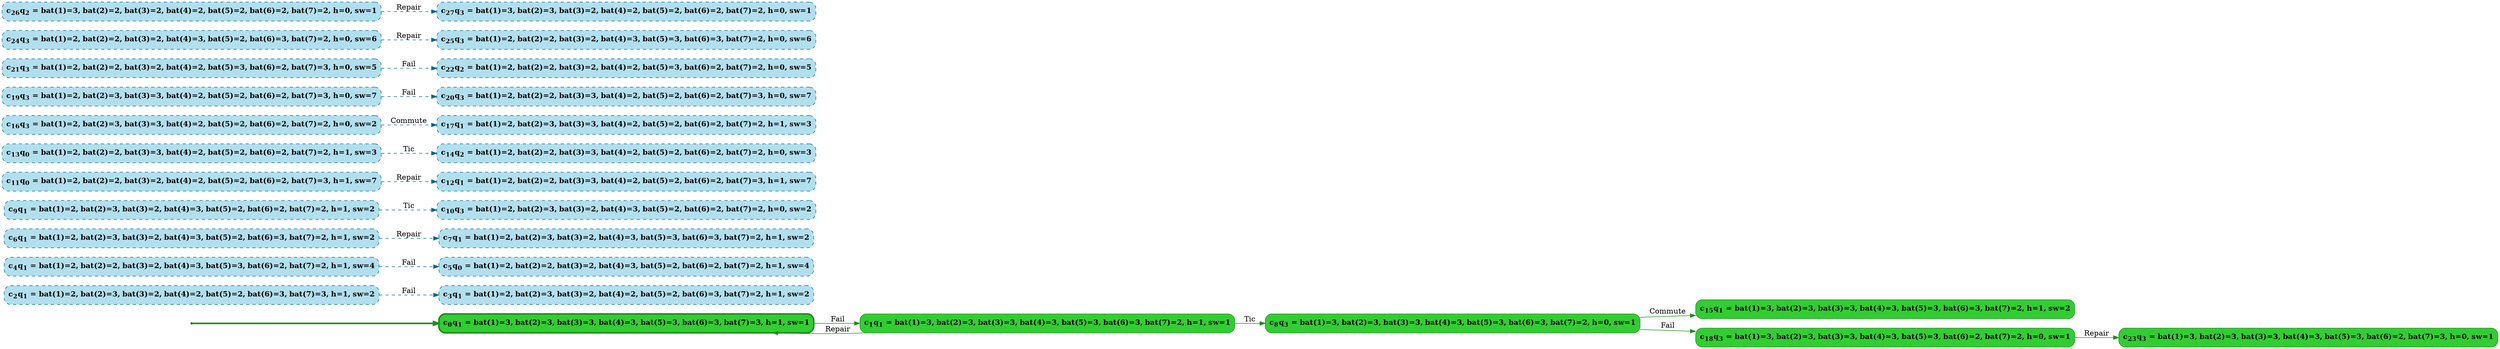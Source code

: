 digraph g {

	rankdir="LR"

	__invisible__[shape="point", color="forestgreen"]
	c0q1[label=<<b>c<sub>0</sub>q<sub>1</sub> = bat(1)=3, bat(2)=3, bat(3)=3, bat(4)=3, bat(5)=3, bat(6)=3, bat(7)=3, h=1, sw=1</b>>, shape="box", style="rounded, filled", fillcolor="limegreen", color="forestgreen", penwidth=3] // Initial
	c1q1[label=<<b>c<sub>1</sub>q<sub>1</sub> = bat(1)=3, bat(2)=3, bat(3)=3, bat(4)=3, bat(5)=3, bat(6)=3, bat(7)=2, h=1, sw=1</b>>, shape="box", style="rounded, filled", fillcolor="limegreen", color="forestgreen"]
	c8q3[label=<<b>c<sub>8</sub>q<sub>3</sub> = bat(1)=3, bat(2)=3, bat(3)=3, bat(4)=3, bat(5)=3, bat(6)=3, bat(7)=2, h=0, sw=1</b>>, shape="box", style="rounded, filled", fillcolor="limegreen", color="forestgreen"]
	c15q1[label=<<b>c<sub>15</sub>q<sub>1</sub> = bat(1)=3, bat(2)=3, bat(3)=3, bat(4)=3, bat(5)=3, bat(6)=3, bat(7)=2, h=1, sw=2</b>>, shape="box", style="rounded, filled", fillcolor="limegreen", color="forestgreen"]
	c18q3[label=<<b>c<sub>18</sub>q<sub>3</sub> = bat(1)=3, bat(2)=3, bat(3)=3, bat(4)=3, bat(5)=3, bat(6)=2, bat(7)=2, h=0, sw=1</b>>, shape="box", style="rounded, filled", fillcolor="limegreen", color="forestgreen"]
	c23q3[label=<<b>c<sub>23</sub>q<sub>3</sub> = bat(1)=3, bat(2)=3, bat(3)=3, bat(4)=3, bat(5)=3, bat(6)=2, bat(7)=3, h=0, sw=1</b>>, shape="box", style="rounded, filled", fillcolor="limegreen", color="forestgreen"]
	c2q1[label=<<b>c<sub>2</sub>q<sub>1</sub> = bat(1)=2, bat(2)=3, bat(3)=2, bat(4)=2, bat(5)=2, bat(6)=3, bat(7)=3, h=1, sw=2</b>>, shape="box", style="rounded, filled, dashed", fillcolor="lightblue2", color="deepskyblue4"]
	c3q1[label=<<b>c<sub>3</sub>q<sub>1</sub> = bat(1)=2, bat(2)=3, bat(3)=2, bat(4)=2, bat(5)=2, bat(6)=3, bat(7)=2, h=1, sw=2</b>>, shape="box", style="rounded, filled, dashed", fillcolor="lightblue2", color="deepskyblue4"]
	c4q1[label=<<b>c<sub>4</sub>q<sub>1</sub> = bat(1)=2, bat(2)=2, bat(3)=2, bat(4)=3, bat(5)=3, bat(6)=2, bat(7)=2, h=1, sw=4</b>>, shape="box", style="rounded, filled, dashed", fillcolor="lightblue2", color="deepskyblue4"]
	c5q0[label=<<b>c<sub>5</sub>q<sub>0</sub> = bat(1)=2, bat(2)=2, bat(3)=2, bat(4)=3, bat(5)=2, bat(6)=2, bat(7)=2, h=1, sw=4</b>>, shape="box", style="rounded, filled, dashed", fillcolor="lightblue2", color="deepskyblue4"]
	c6q1[label=<<b>c<sub>6</sub>q<sub>1</sub> = bat(1)=2, bat(2)=3, bat(3)=2, bat(4)=3, bat(5)=2, bat(6)=3, bat(7)=2, h=1, sw=2</b>>, shape="box", style="rounded, filled, dashed", fillcolor="lightblue2", color="deepskyblue4"]
	c7q1[label=<<b>c<sub>7</sub>q<sub>1</sub> = bat(1)=2, bat(2)=3, bat(3)=2, bat(4)=3, bat(5)=3, bat(6)=3, bat(7)=2, h=1, sw=2</b>>, shape="box", style="rounded, filled, dashed", fillcolor="lightblue2", color="deepskyblue4"]
	c9q1[label=<<b>c<sub>9</sub>q<sub>1</sub> = bat(1)=2, bat(2)=3, bat(3)=2, bat(4)=3, bat(5)=2, bat(6)=2, bat(7)=2, h=1, sw=2</b>>, shape="box", style="rounded, filled, dashed", fillcolor="lightblue2", color="deepskyblue4"]
	c10q3[label=<<b>c<sub>10</sub>q<sub>3</sub> = bat(1)=2, bat(2)=3, bat(3)=2, bat(4)=3, bat(5)=2, bat(6)=2, bat(7)=2, h=0, sw=2</b>>, shape="box", style="rounded, filled, dashed", fillcolor="lightblue2", color="deepskyblue4"]
	c11q0[label=<<b>c<sub>11</sub>q<sub>0</sub> = bat(1)=2, bat(2)=2, bat(3)=2, bat(4)=2, bat(5)=2, bat(6)=2, bat(7)=3, h=1, sw=7</b>>, shape="box", style="rounded, filled, dashed", fillcolor="lightblue2", color="deepskyblue4"]
	c12q1[label=<<b>c<sub>12</sub>q<sub>1</sub> = bat(1)=2, bat(2)=2, bat(3)=3, bat(4)=2, bat(5)=2, bat(6)=2, bat(7)=3, h=1, sw=7</b>>, shape="box", style="rounded, filled, dashed", fillcolor="lightblue2", color="deepskyblue4"]
	c13q0[label=<<b>c<sub>13</sub>q<sub>0</sub> = bat(1)=2, bat(2)=2, bat(3)=3, bat(4)=2, bat(5)=2, bat(6)=2, bat(7)=2, h=1, sw=3</b>>, shape="box", style="rounded, filled, dashed", fillcolor="lightblue2", color="deepskyblue4"]
	c14q2[label=<<b>c<sub>14</sub>q<sub>2</sub> = bat(1)=2, bat(2)=2, bat(3)=3, bat(4)=2, bat(5)=2, bat(6)=2, bat(7)=2, h=0, sw=3</b>>, shape="box", style="rounded, filled, dashed", fillcolor="lightblue2", color="deepskyblue4"]
	c16q3[label=<<b>c<sub>16</sub>q<sub>3</sub> = bat(1)=2, bat(2)=3, bat(3)=3, bat(4)=2, bat(5)=2, bat(6)=2, bat(7)=2, h=0, sw=2</b>>, shape="box", style="rounded, filled, dashed", fillcolor="lightblue2", color="deepskyblue4"]
	c17q1[label=<<b>c<sub>17</sub>q<sub>1</sub> = bat(1)=2, bat(2)=3, bat(3)=3, bat(4)=2, bat(5)=2, bat(6)=2, bat(7)=2, h=1, sw=3</b>>, shape="box", style="rounded, filled, dashed", fillcolor="lightblue2", color="deepskyblue4"]
	c19q3[label=<<b>c<sub>19</sub>q<sub>3</sub> = bat(1)=2, bat(2)=3, bat(3)=3, bat(4)=2, bat(5)=2, bat(6)=2, bat(7)=3, h=0, sw=7</b>>, shape="box", style="rounded, filled, dashed", fillcolor="lightblue2", color="deepskyblue4"]
	c20q3[label=<<b>c<sub>20</sub>q<sub>3</sub> = bat(1)=2, bat(2)=2, bat(3)=3, bat(4)=2, bat(5)=2, bat(6)=2, bat(7)=3, h=0, sw=7</b>>, shape="box", style="rounded, filled, dashed", fillcolor="lightblue2", color="deepskyblue4"]
	c21q3[label=<<b>c<sub>21</sub>q<sub>3</sub> = bat(1)=2, bat(2)=2, bat(3)=2, bat(4)=2, bat(5)=3, bat(6)=2, bat(7)=3, h=0, sw=5</b>>, shape="box", style="rounded, filled, dashed", fillcolor="lightblue2", color="deepskyblue4"]
	c22q2[label=<<b>c<sub>22</sub>q<sub>2</sub> = bat(1)=2, bat(2)=2, bat(3)=2, bat(4)=2, bat(5)=3, bat(6)=2, bat(7)=2, h=0, sw=5</b>>, shape="box", style="rounded, filled, dashed", fillcolor="lightblue2", color="deepskyblue4"]
	c24q3[label=<<b>c<sub>24</sub>q<sub>3</sub> = bat(1)=2, bat(2)=2, bat(3)=2, bat(4)=3, bat(5)=2, bat(6)=3, bat(7)=2, h=0, sw=6</b>>, shape="box", style="rounded, filled, dashed", fillcolor="lightblue2", color="deepskyblue4"]
	c25q3[label=<<b>c<sub>25</sub>q<sub>3</sub> = bat(1)=2, bat(2)=2, bat(3)=2, bat(4)=3, bat(5)=3, bat(6)=3, bat(7)=2, h=0, sw=6</b>>, shape="box", style="rounded, filled, dashed", fillcolor="lightblue2", color="deepskyblue4"]
	c26q2[label=<<b>c<sub>26</sub>q<sub>2</sub> = bat(1)=3, bat(2)=2, bat(3)=2, bat(4)=2, bat(5)=2, bat(6)=2, bat(7)=2, h=0, sw=1</b>>, shape="box", style="rounded, filled, dashed", fillcolor="lightblue2", color="deepskyblue4"]
	c27q3[label=<<b>c<sub>27</sub>q<sub>3</sub> = bat(1)=3, bat(2)=3, bat(3)=2, bat(4)=2, bat(5)=2, bat(6)=2, bat(7)=2, h=0, sw=1</b>>, shape="box", style="rounded, filled, dashed", fillcolor="lightblue2", color="deepskyblue4"]

	__invisible__ -> c0q1[penwidth=3, color="forestgreen"]
	c0q1 -> c1q1[label=<Fail>, color="forestgreen"]
	c1q1 -> c0q1[label=<Repair>, color="forestgreen"]
	c1q1 -> c8q3[label=<Tic>, color="forestgreen"]
	c8q3 -> c15q1[label=<Commute>, color="forestgreen"]
	c8q3 -> c18q3[label=<Fail>, color="forestgreen"]
	c18q3 -> c23q3[label=<Repair>, color="forestgreen"]
	c2q1 -> c3q1[label=<Fail>, color="deepskyblue4", style="dashed"]
	c4q1 -> c5q0[label=<Fail>, color="deepskyblue4", style="dashed"]
	c6q1 -> c7q1[label=<Repair>, color="deepskyblue4", style="dashed"]
	c9q1 -> c10q3[label=<Tic>, color="deepskyblue4", style="dashed"]
	c11q0 -> c12q1[label=<Repair>, color="deepskyblue4", style="dashed"]
	c13q0 -> c14q2[label=<Tic>, color="deepskyblue4", style="dashed"]
	c16q3 -> c17q1[label=<Commute>, color="deepskyblue4", style="dashed"]
	c19q3 -> c20q3[label=<Fail>, color="deepskyblue4", style="dashed"]
	c21q3 -> c22q2[label=<Fail>, color="deepskyblue4", style="dashed"]
	c24q3 -> c25q3[label=<Repair>, color="deepskyblue4", style="dashed"]
	c26q2 -> c27q3[label=<Repair>, color="deepskyblue4", style="dashed"]

}
